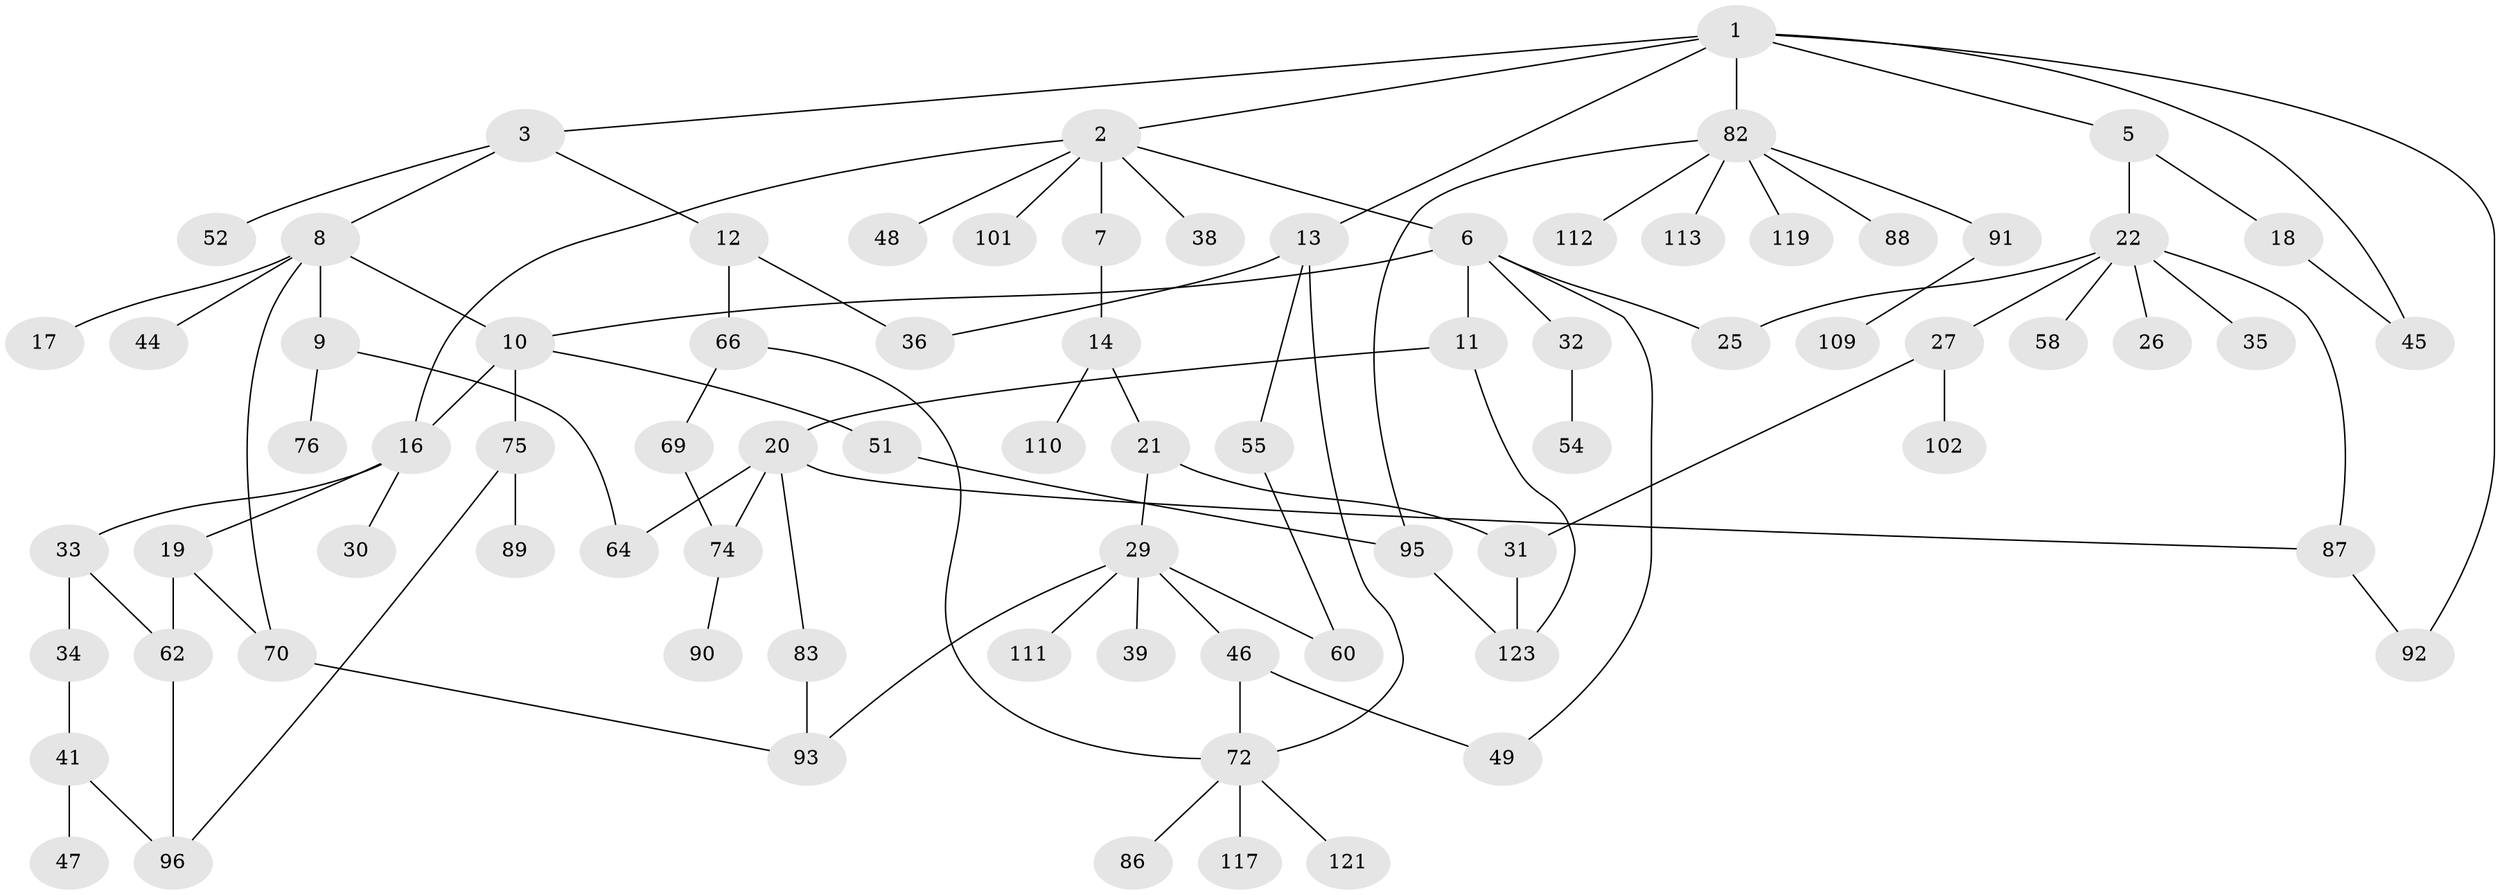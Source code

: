 // Generated by graph-tools (version 1.1) at 2025/51/02/27/25 19:51:37]
// undirected, 78 vertices, 100 edges
graph export_dot {
graph [start="1"]
  node [color=gray90,style=filled];
  1 [super="+4"];
  2 [super="+56"];
  3 [super="+59"];
  5 [super="+103"];
  6 [super="+61"];
  7;
  8 [super="+50"];
  9 [super="+23"];
  10 [super="+28"];
  11 [super="+15"];
  12 [super="+106"];
  13 [super="+37"];
  14 [super="+24"];
  16;
  17;
  18;
  19 [super="+73"];
  20 [super="+65"];
  21;
  22 [super="+42"];
  25;
  26;
  27 [super="+57"];
  29 [super="+40"];
  30;
  31 [super="+85"];
  32;
  33 [super="+43"];
  34;
  35 [super="+99"];
  36 [super="+53"];
  38;
  39;
  41 [super="+77"];
  44 [super="+71"];
  45 [super="+84"];
  46 [super="+78"];
  47;
  48;
  49 [super="+100"];
  51 [super="+118"];
  52;
  54 [super="+63"];
  55;
  58 [super="+98"];
  60 [super="+115"];
  62 [super="+67"];
  64;
  66 [super="+68"];
  69 [super="+94"];
  70 [super="+81"];
  72 [super="+80"];
  74 [super="+79"];
  75 [super="+114"];
  76;
  82 [super="+107"];
  83;
  86;
  87;
  88 [super="+105"];
  89;
  90 [super="+116"];
  91 [super="+122"];
  92 [super="+108"];
  93;
  95 [super="+97"];
  96 [super="+104"];
  101;
  102 [super="+120"];
  109;
  110;
  111;
  112;
  113;
  117;
  119;
  121;
  123;
  1 -- 2;
  1 -- 3;
  1 -- 5;
  1 -- 82;
  1 -- 92;
  1 -- 13;
  1 -- 45;
  2 -- 6;
  2 -- 7;
  2 -- 16;
  2 -- 38;
  2 -- 48;
  2 -- 101;
  3 -- 8;
  3 -- 12;
  3 -- 52;
  5 -- 18;
  5 -- 22;
  6 -- 11;
  6 -- 32;
  6 -- 49;
  6 -- 10;
  6 -- 25;
  7 -- 14;
  8 -- 9;
  8 -- 10;
  8 -- 17;
  8 -- 44;
  8 -- 70;
  9 -- 76;
  9 -- 64;
  10 -- 51;
  10 -- 75;
  10 -- 16;
  11 -- 123;
  11 -- 20;
  12 -- 36;
  12 -- 66;
  13 -- 55;
  13 -- 72;
  13 -- 36;
  14 -- 21;
  14 -- 110;
  16 -- 19;
  16 -- 30;
  16 -- 33;
  18 -- 45;
  19 -- 62;
  19 -- 70;
  20 -- 83;
  20 -- 87;
  20 -- 64;
  20 -- 74;
  21 -- 29;
  21 -- 31;
  22 -- 25;
  22 -- 26;
  22 -- 27;
  22 -- 35;
  22 -- 87;
  22 -- 58;
  27 -- 102;
  27 -- 31;
  29 -- 39;
  29 -- 93;
  29 -- 60;
  29 -- 46;
  29 -- 111;
  31 -- 123;
  32 -- 54;
  33 -- 34;
  33 -- 62;
  34 -- 41;
  41 -- 47;
  41 -- 96;
  46 -- 49;
  46 -- 72;
  51 -- 95;
  55 -- 60;
  62 -- 96;
  66 -- 72;
  66 -- 69;
  69 -- 74;
  70 -- 93;
  72 -- 86;
  72 -- 121;
  72 -- 117;
  74 -- 90;
  75 -- 89;
  75 -- 96;
  82 -- 88;
  82 -- 91;
  82 -- 95;
  82 -- 112;
  82 -- 113;
  82 -- 119;
  83 -- 93;
  87 -- 92;
  91 -- 109;
  95 -- 123;
}
